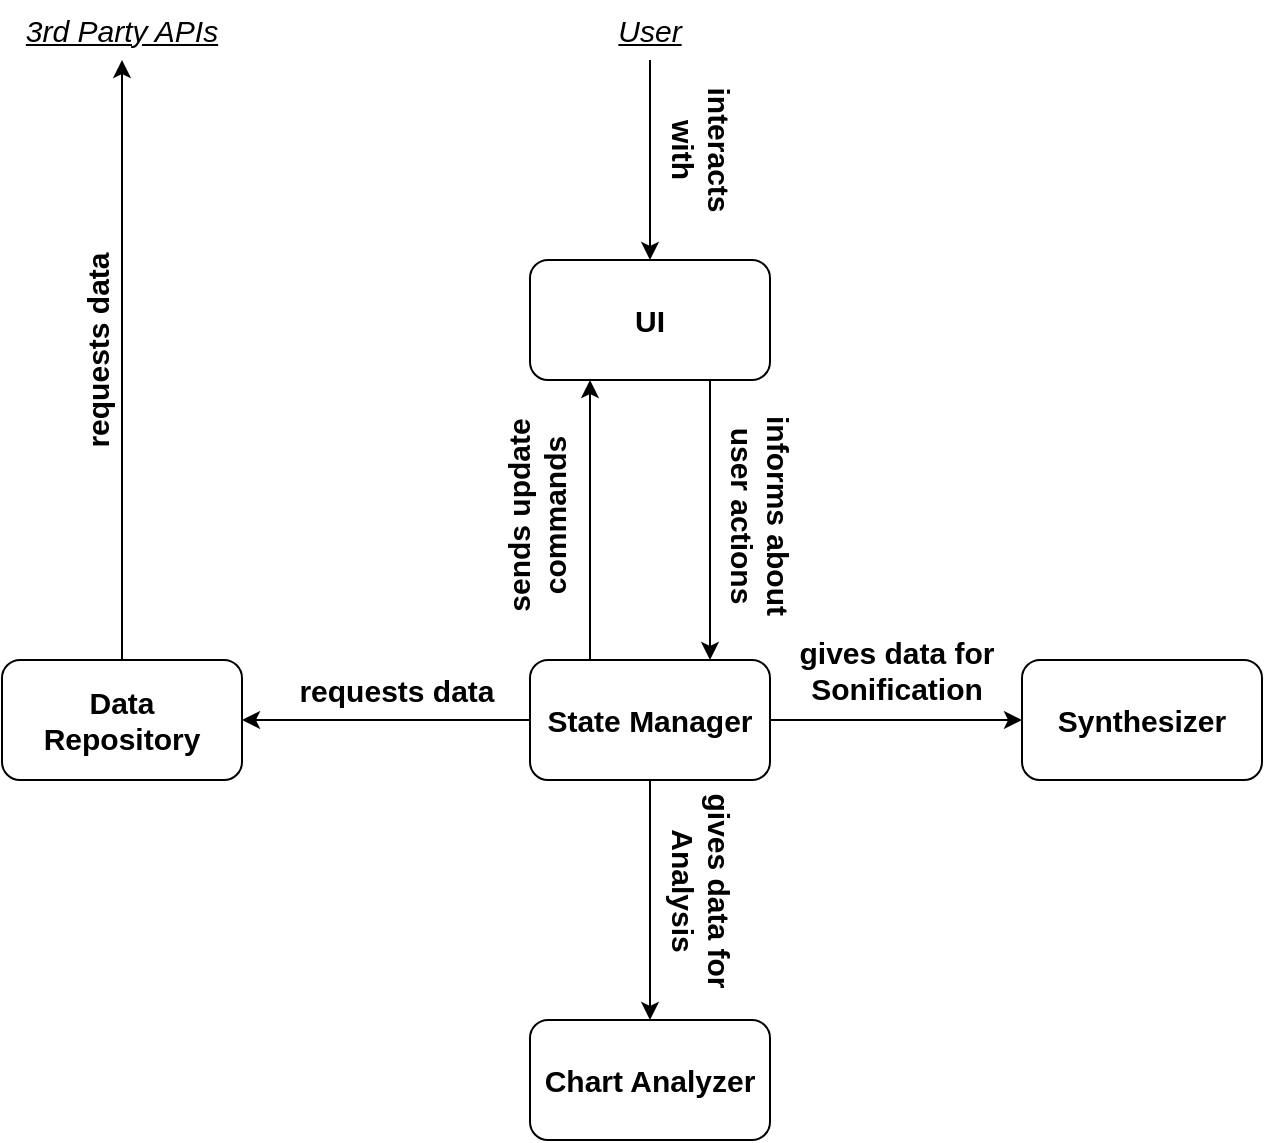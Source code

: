 <mxfile version="21.2.8" type="device">
  <diagram id="fTStW5QcwCdXiOCUpKRR" name="Page-1">
    <mxGraphModel dx="1050" dy="628" grid="1" gridSize="10" guides="1" tooltips="1" connect="1" arrows="1" fold="1" page="1" pageScale="1" pageWidth="827" pageHeight="1169" math="0" shadow="0">
      <root>
        <mxCell id="0" />
        <mxCell id="1" parent="0" />
        <mxCell id="DaeJT4dj5nVTmGYUalEt-15" style="edgeStyle=orthogonalEdgeStyle;rounded=0;orthogonalLoop=1;jettySize=auto;html=1;exitX=0.75;exitY=1;exitDx=0;exitDy=0;entryX=0.75;entryY=0;entryDx=0;entryDy=0;" edge="1" parent="1" source="DaeJT4dj5nVTmGYUalEt-1" target="DaeJT4dj5nVTmGYUalEt-6">
          <mxGeometry relative="1" as="geometry" />
        </mxCell>
        <mxCell id="DaeJT4dj5nVTmGYUalEt-1" value="&lt;b&gt;UI&lt;br&gt;&lt;/b&gt;" style="rounded=1;whiteSpace=wrap;html=1;fontSize=15;" vertex="1" parent="1">
          <mxGeometry x="354" y="220" width="120" height="60" as="geometry" />
        </mxCell>
        <mxCell id="DaeJT4dj5nVTmGYUalEt-5" style="edgeStyle=orthogonalEdgeStyle;rounded=0;orthogonalLoop=1;jettySize=auto;html=1;" edge="1" parent="1" source="DaeJT4dj5nVTmGYUalEt-3" target="DaeJT4dj5nVTmGYUalEt-1">
          <mxGeometry relative="1" as="geometry" />
        </mxCell>
        <mxCell id="DaeJT4dj5nVTmGYUalEt-3" value="&lt;font style=&quot;font-size: 15px;&quot;&gt;&lt;i&gt;&lt;u&gt;User&lt;/u&gt;&lt;/i&gt;&lt;/font&gt;" style="text;html=1;strokeColor=none;fillColor=none;align=center;verticalAlign=middle;whiteSpace=wrap;rounded=0;" vertex="1" parent="1">
          <mxGeometry x="384" y="90" width="60" height="30" as="geometry" />
        </mxCell>
        <mxCell id="DaeJT4dj5nVTmGYUalEt-16" style="edgeStyle=orthogonalEdgeStyle;rounded=0;orthogonalLoop=1;jettySize=auto;html=1;exitX=0.25;exitY=0;exitDx=0;exitDy=0;entryX=0.25;entryY=1;entryDx=0;entryDy=0;" edge="1" parent="1" source="DaeJT4dj5nVTmGYUalEt-6" target="DaeJT4dj5nVTmGYUalEt-1">
          <mxGeometry relative="1" as="geometry" />
        </mxCell>
        <mxCell id="DaeJT4dj5nVTmGYUalEt-25" style="edgeStyle=orthogonalEdgeStyle;rounded=0;orthogonalLoop=1;jettySize=auto;html=1;exitX=0;exitY=0.5;exitDx=0;exitDy=0;entryX=1;entryY=0.5;entryDx=0;entryDy=0;" edge="1" parent="1" source="DaeJT4dj5nVTmGYUalEt-6" target="DaeJT4dj5nVTmGYUalEt-11">
          <mxGeometry relative="1" as="geometry" />
        </mxCell>
        <mxCell id="DaeJT4dj5nVTmGYUalEt-31" style="edgeStyle=orthogonalEdgeStyle;rounded=0;orthogonalLoop=1;jettySize=auto;html=1;entryX=0.5;entryY=0;entryDx=0;entryDy=0;" edge="1" parent="1" source="DaeJT4dj5nVTmGYUalEt-6" target="DaeJT4dj5nVTmGYUalEt-30">
          <mxGeometry relative="1" as="geometry" />
        </mxCell>
        <mxCell id="DaeJT4dj5nVTmGYUalEt-34" style="edgeStyle=orthogonalEdgeStyle;rounded=0;orthogonalLoop=1;jettySize=auto;html=1;entryX=0;entryY=0.5;entryDx=0;entryDy=0;" edge="1" parent="1" source="DaeJT4dj5nVTmGYUalEt-6" target="DaeJT4dj5nVTmGYUalEt-33">
          <mxGeometry relative="1" as="geometry" />
        </mxCell>
        <mxCell id="DaeJT4dj5nVTmGYUalEt-6" value="&lt;b&gt;State Manager&lt;br&gt;&lt;/b&gt;" style="rounded=1;whiteSpace=wrap;html=1;fontSize=15;" vertex="1" parent="1">
          <mxGeometry x="354" y="420" width="120" height="60" as="geometry" />
        </mxCell>
        <mxCell id="DaeJT4dj5nVTmGYUalEt-20" style="edgeStyle=orthogonalEdgeStyle;rounded=0;orthogonalLoop=1;jettySize=auto;html=1;" edge="1" parent="1" source="DaeJT4dj5nVTmGYUalEt-11" target="DaeJT4dj5nVTmGYUalEt-19">
          <mxGeometry relative="1" as="geometry" />
        </mxCell>
        <mxCell id="DaeJT4dj5nVTmGYUalEt-11" value="&lt;b&gt;Data&lt;br&gt;Repository&lt;br&gt;&lt;/b&gt;" style="rounded=1;whiteSpace=wrap;html=1;fontSize=15;" vertex="1" parent="1">
          <mxGeometry x="90" y="420" width="120" height="60" as="geometry" />
        </mxCell>
        <mxCell id="DaeJT4dj5nVTmGYUalEt-13" value="&lt;font style=&quot;font-size: 15px;&quot;&gt;&lt;b&gt;interacts with&lt;/b&gt;&lt;/font&gt;" style="text;html=1;strokeColor=none;fillColor=none;align=center;verticalAlign=middle;whiteSpace=wrap;rounded=0;rotation=90;" vertex="1" parent="1">
          <mxGeometry x="410" y="150" width="60" height="30" as="geometry" />
        </mxCell>
        <mxCell id="DaeJT4dj5nVTmGYUalEt-17" value="&lt;span style=&quot;font-size: 15px;&quot;&gt;&lt;b&gt;informs about user actions&lt;/b&gt;&lt;/span&gt;" style="text;html=1;strokeColor=none;fillColor=none;align=center;verticalAlign=middle;whiteSpace=wrap;rounded=0;rotation=90;" vertex="1" parent="1">
          <mxGeometry x="412.5" y="332.5" width="115" height="30" as="geometry" />
        </mxCell>
        <mxCell id="DaeJT4dj5nVTmGYUalEt-18" value="&lt;span style=&quot;font-size: 15px;&quot;&gt;&lt;b&gt;sends update commands&lt;/b&gt;&lt;/span&gt;" style="text;html=1;strokeColor=none;fillColor=none;align=center;verticalAlign=middle;whiteSpace=wrap;rounded=0;rotation=-90;" vertex="1" parent="1">
          <mxGeometry x="299" y="332.5" width="115" height="30" as="geometry" />
        </mxCell>
        <mxCell id="DaeJT4dj5nVTmGYUalEt-19" value="&lt;span style=&quot;font-size: 15px;&quot;&gt;&lt;i&gt;&lt;u&gt;3rd Party APIs&lt;/u&gt;&lt;/i&gt;&lt;/span&gt;" style="text;html=1;strokeColor=none;fillColor=none;align=center;verticalAlign=middle;whiteSpace=wrap;rounded=0;" vertex="1" parent="1">
          <mxGeometry x="95" y="90" width="110" height="30" as="geometry" />
        </mxCell>
        <mxCell id="DaeJT4dj5nVTmGYUalEt-21" value="&lt;span style=&quot;font-size: 15px;&quot;&gt;&lt;b&gt;requests data&lt;br&gt;&lt;/b&gt;&lt;/span&gt;" style="text;html=1;strokeColor=none;fillColor=none;align=center;verticalAlign=middle;whiteSpace=wrap;rounded=0;rotation=-90;" vertex="1" parent="1">
          <mxGeometry x="80" y="250" width="115" height="30" as="geometry" />
        </mxCell>
        <mxCell id="DaeJT4dj5nVTmGYUalEt-26" value="&lt;span style=&quot;font-size: 15px;&quot;&gt;&lt;b&gt;requests data&lt;br&gt;&lt;/b&gt;&lt;/span&gt;" style="text;html=1;strokeColor=none;fillColor=none;align=center;verticalAlign=middle;whiteSpace=wrap;rounded=0;rotation=0;" vertex="1" parent="1">
          <mxGeometry x="230" y="420" width="115" height="30" as="geometry" />
        </mxCell>
        <mxCell id="DaeJT4dj5nVTmGYUalEt-30" value="&lt;b&gt;Chart Analyzer&lt;br&gt;&lt;/b&gt;" style="rounded=1;whiteSpace=wrap;html=1;fontSize=15;" vertex="1" parent="1">
          <mxGeometry x="354" y="600" width="120" height="60" as="geometry" />
        </mxCell>
        <mxCell id="DaeJT4dj5nVTmGYUalEt-32" value="&lt;span style=&quot;font-size: 15px;&quot;&gt;&lt;b&gt;gives data for Analysis&lt;/b&gt;&lt;/span&gt;" style="text;html=1;strokeColor=none;fillColor=none;align=center;verticalAlign=middle;whiteSpace=wrap;rounded=0;rotation=90;" vertex="1" parent="1">
          <mxGeometry x="382.5" y="520" width="115" height="30" as="geometry" />
        </mxCell>
        <mxCell id="DaeJT4dj5nVTmGYUalEt-33" value="&lt;b&gt;Synthesizer&lt;br&gt;&lt;/b&gt;" style="rounded=1;whiteSpace=wrap;html=1;fontSize=15;" vertex="1" parent="1">
          <mxGeometry x="600" y="420" width="120" height="60" as="geometry" />
        </mxCell>
        <mxCell id="DaeJT4dj5nVTmGYUalEt-35" value="&lt;span style=&quot;font-size: 15px;&quot;&gt;&lt;b&gt;gives data for Sonification&lt;br&gt;&lt;/b&gt;&lt;/span&gt;" style="text;html=1;strokeColor=none;fillColor=none;align=center;verticalAlign=middle;whiteSpace=wrap;rounded=0;rotation=0;" vertex="1" parent="1">
          <mxGeometry x="480" y="410" width="115" height="30" as="geometry" />
        </mxCell>
      </root>
    </mxGraphModel>
  </diagram>
</mxfile>
